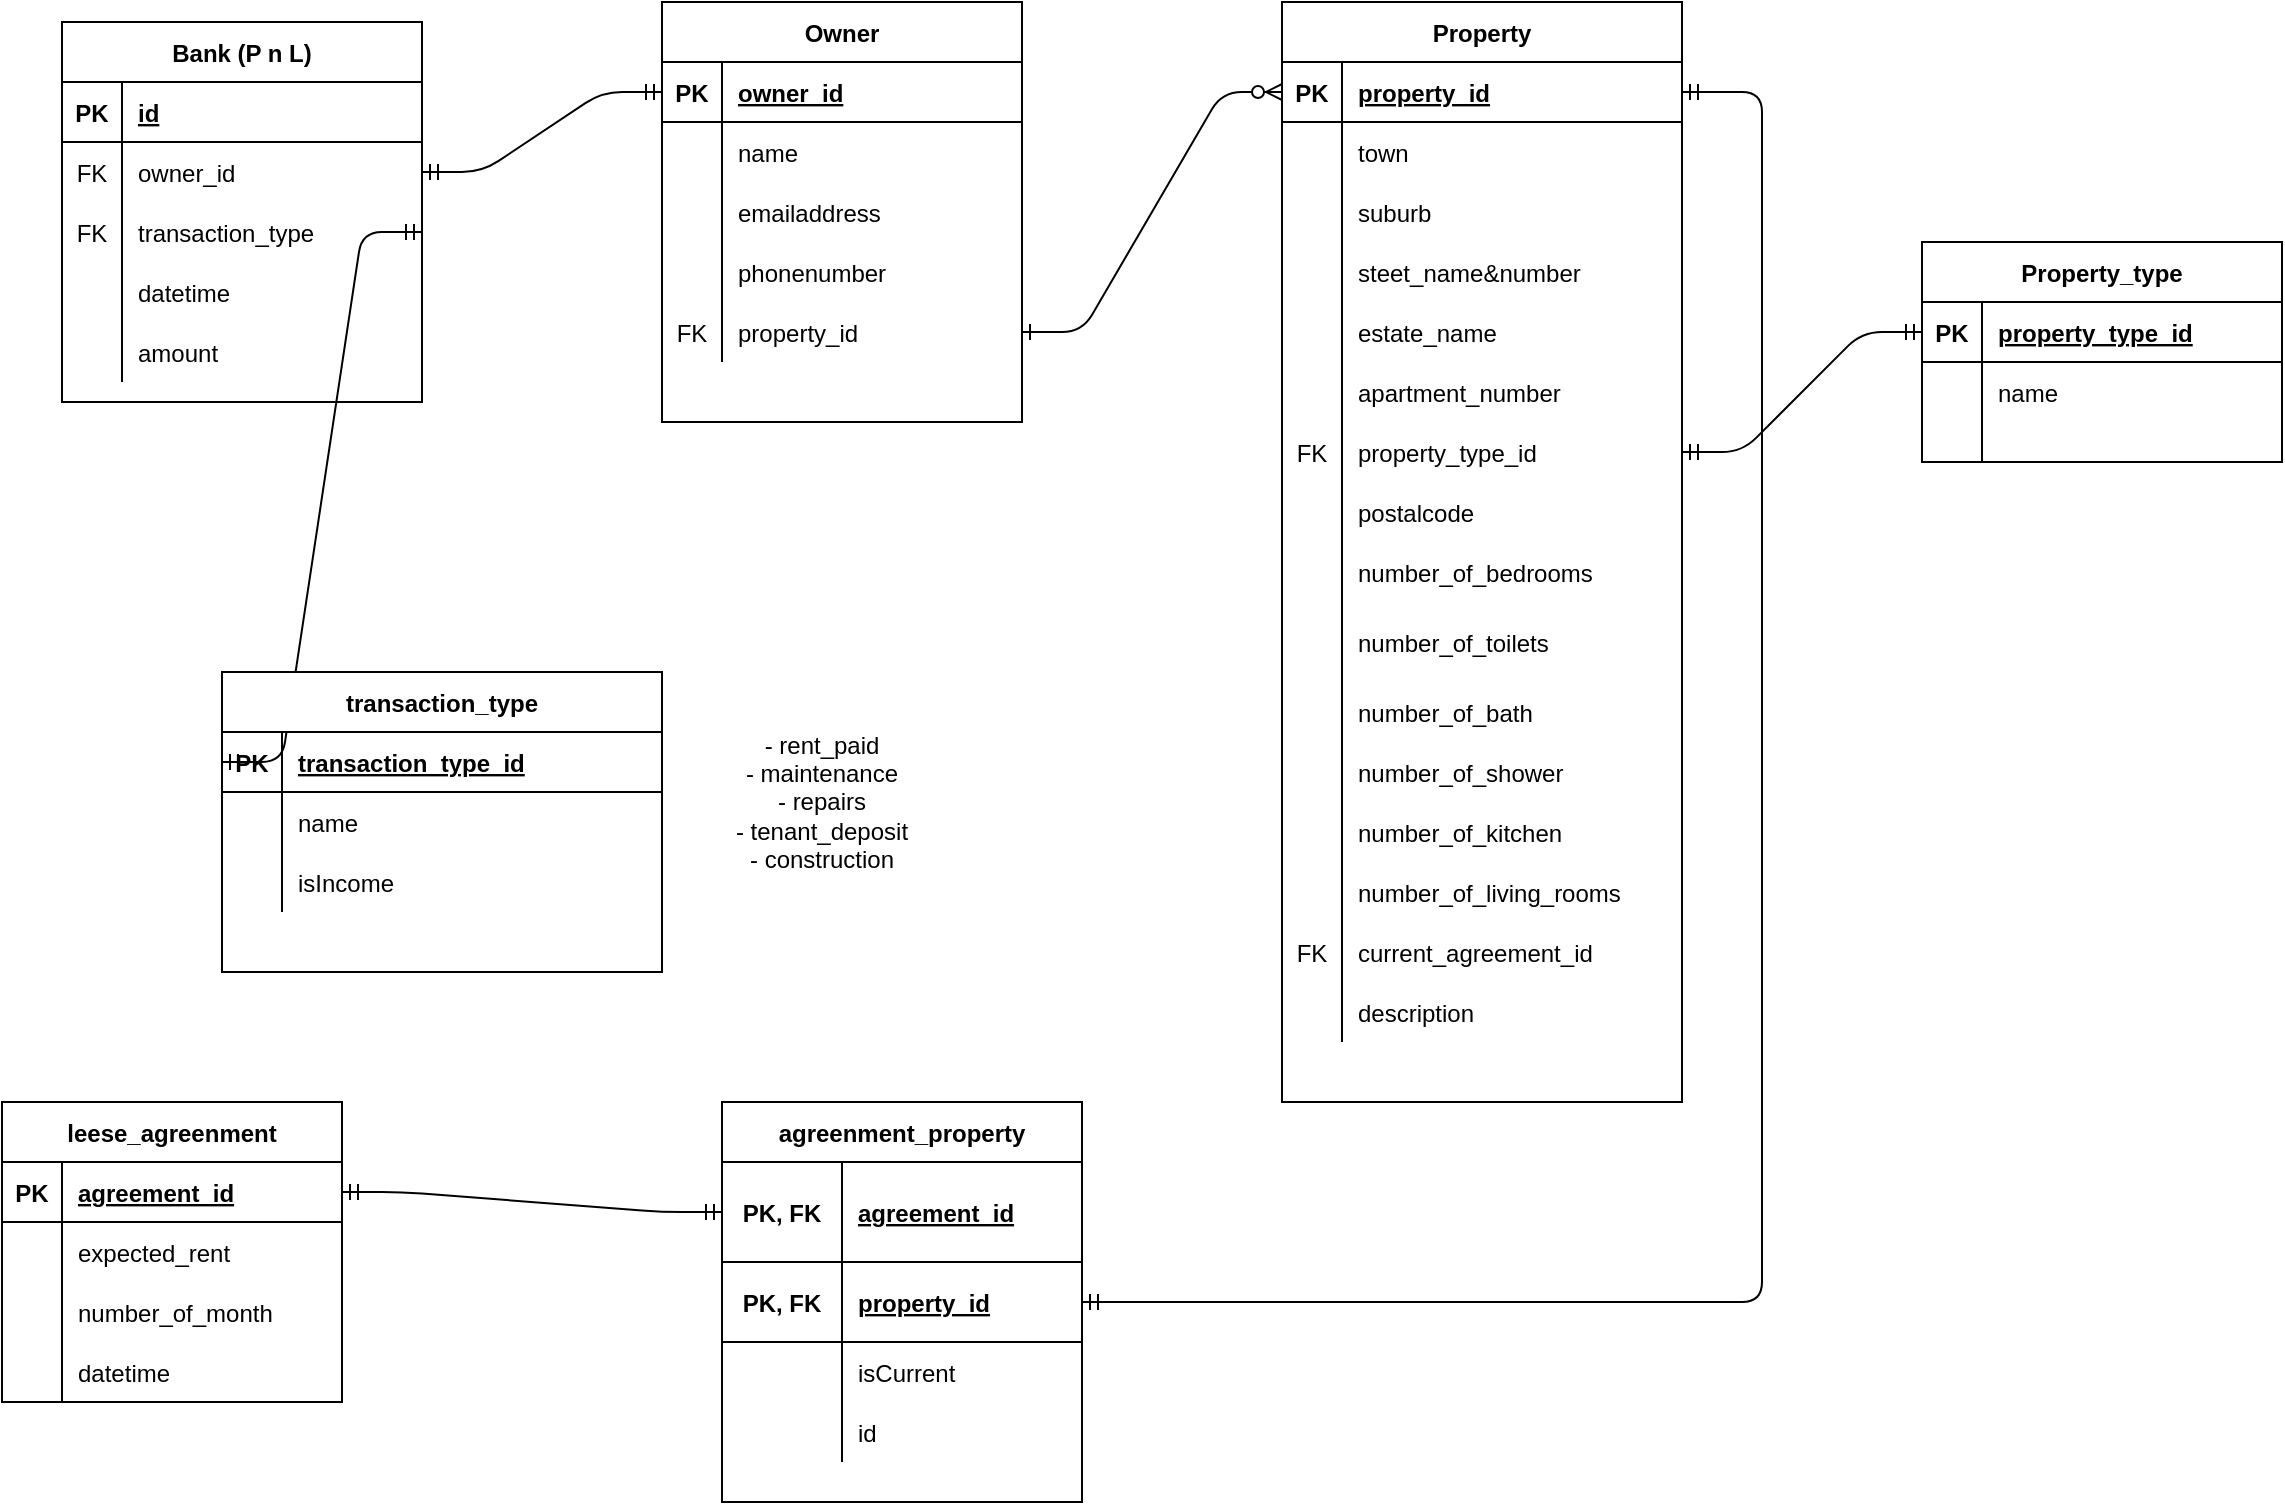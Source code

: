 <mxfile version="13.5.1" type="device" pages="2"><diagram id="R2lEEEUBdFMjLlhIrx00" name="Entity"><mxGraphModel dx="1693" dy="813" grid="1" gridSize="10" guides="1" tooltips="1" connect="1" arrows="1" fold="1" page="1" pageScale="1" pageWidth="850" pageHeight="1100" math="0" shadow="0" extFonts="Permanent Marker^https://fonts.googleapis.com/css?family=Permanent+Marker"><root><mxCell id="0"/><mxCell id="1" parent="0"/><mxCell id="Z3g9V56wnNIxprqq85eg-45" value="" style="edgeStyle=entityRelationEdgeStyle;endArrow=ERzeroToMany;startArrow=ERone;endFill=1;startFill=0;entryX=0;entryY=0.5;entryDx=0;entryDy=0;exitX=1;exitY=0.5;exitDx=0;exitDy=0;" parent="1" source="Z3g9V56wnNIxprqq85eg-24" target="Z3g9V56wnNIxprqq85eg-28" edge="1"><mxGeometry width="100" height="100" relative="1" as="geometry"><mxPoint x="280" y="370" as="sourcePoint"/><mxPoint x="360" y="400" as="targetPoint"/></mxGeometry></mxCell><mxCell id="kfwMFN5Bqg9vEvFRHPby-26" value="" style="edgeStyle=entityRelationEdgeStyle;fontSize=12;html=1;endArrow=ERmandOne;startArrow=ERmandOne;exitX=1;exitY=0.5;exitDx=0;exitDy=0;entryX=0;entryY=0.5;entryDx=0;entryDy=0;" parent="1" source="kfwMFN5Bqg9vEvFRHPby-7" target="kfwMFN5Bqg9vEvFRHPby-14" edge="1"><mxGeometry width="100" height="100" relative="1" as="geometry"><mxPoint x="640" y="390" as="sourcePoint"/><mxPoint x="740" y="290" as="targetPoint"/></mxGeometry></mxCell><mxCell id="C8ZYMzS_YSGIbnSMy5By-42" value="- rent_paid&lt;br&gt;- maintenance&lt;br&gt;- repairs&lt;br&gt;- tenant_deposit&lt;br&gt;- construction" style="text;html=1;strokeColor=none;fillColor=none;align=center;verticalAlign=middle;whiteSpace=wrap;rounded=0;" parent="1" vertex="1"><mxGeometry x="-100" y="480" width="120" height="120" as="geometry"/></mxCell><mxCell id="C8ZYMzS_YSGIbnSMy5By-59" value="" style="edgeStyle=orthogonalEdgeStyle;fontSize=12;html=1;endArrow=ERmandOne;startArrow=ERmandOne;entryX=1;entryY=0.5;entryDx=0;entryDy=0;exitX=1;exitY=0.5;exitDx=0;exitDy=0;" parent="1" source="C8ZYMzS_YSGIbnSMy5By-83" target="Z3g9V56wnNIxprqq85eg-28" edge="1"><mxGeometry width="100" height="100" relative="1" as="geometry"><mxPoint x="170" y="800" as="sourcePoint"/><mxPoint x="340" y="430" as="targetPoint"/><Array as="points"><mxPoint x="430" y="790"/><mxPoint x="430" y="185"/></Array></mxGeometry></mxCell><mxCell id="C8ZYMzS_YSGIbnSMy5By-64" value="" style="edgeStyle=entityRelationEdgeStyle;fontSize=12;html=1;endArrow=ERmandOne;startArrow=ERmandOne;entryX=0;entryY=0.5;entryDx=0;entryDy=0;exitX=1;exitY=0.5;exitDx=0;exitDy=0;" parent="1" source="C8ZYMzS_YSGIbnSMy5By-34" target="C8ZYMzS_YSGIbnSMy5By-2" edge="1"><mxGeometry width="100" height="100" relative="1" as="geometry"><mxPoint x="-280" y="410" as="sourcePoint"/><mxPoint x="60" y="380" as="targetPoint"/></mxGeometry></mxCell><mxCell id="C8ZYMzS_YSGIbnSMy5By-65" value="" style="edgeStyle=entityRelationEdgeStyle;fontSize=12;html=1;endArrow=ERmandOne;startArrow=ERmandOne;entryX=0;entryY=0.5;entryDx=0;entryDy=0;exitX=1;exitY=0.5;exitDx=0;exitDy=0;" parent="1" source="C8ZYMzS_YSGIbnSMy5By-31" target="Z3g9V56wnNIxprqq85eg-2" edge="1"><mxGeometry width="100" height="100" relative="1" as="geometry"><mxPoint x="-270" y="420" as="sourcePoint"/><mxPoint x="70" y="390" as="targetPoint"/></mxGeometry></mxCell><mxCell id="C8ZYMzS_YSGIbnSMy5By-27" value="Bank (P n L)" style="shape=table;startSize=30;container=1;collapsible=1;childLayout=tableLayout;fixedRows=1;rowLines=0;fontStyle=1;align=center;resizeLast=1;" parent="1" vertex="1"><mxGeometry x="-420" y="150" width="180" height="190" as="geometry"/></mxCell><mxCell id="C8ZYMzS_YSGIbnSMy5By-28" value="" style="shape=partialRectangle;collapsible=0;dropTarget=0;pointerEvents=0;fillColor=none;top=0;left=0;bottom=1;right=0;points=[[0,0.5],[1,0.5]];portConstraint=eastwest;" parent="C8ZYMzS_YSGIbnSMy5By-27" vertex="1"><mxGeometry y="30" width="180" height="30" as="geometry"/></mxCell><mxCell id="C8ZYMzS_YSGIbnSMy5By-29" value="PK" style="shape=partialRectangle;connectable=0;fillColor=none;top=0;left=0;bottom=0;right=0;fontStyle=1;overflow=hidden;" parent="C8ZYMzS_YSGIbnSMy5By-28" vertex="1"><mxGeometry width="30" height="30" as="geometry"/></mxCell><mxCell id="C8ZYMzS_YSGIbnSMy5By-30" value="id" style="shape=partialRectangle;connectable=0;fillColor=none;top=0;left=0;bottom=0;right=0;align=left;spacingLeft=6;fontStyle=5;overflow=hidden;" parent="C8ZYMzS_YSGIbnSMy5By-28" vertex="1"><mxGeometry x="30" width="150" height="30" as="geometry"/></mxCell><mxCell id="C8ZYMzS_YSGIbnSMy5By-31" value="" style="shape=partialRectangle;collapsible=0;dropTarget=0;pointerEvents=0;fillColor=none;top=0;left=0;bottom=0;right=0;points=[[0,0.5],[1,0.5]];portConstraint=eastwest;" parent="C8ZYMzS_YSGIbnSMy5By-27" vertex="1"><mxGeometry y="60" width="180" height="30" as="geometry"/></mxCell><mxCell id="C8ZYMzS_YSGIbnSMy5By-32" value="FK" style="shape=partialRectangle;connectable=0;fillColor=none;top=0;left=0;bottom=0;right=0;editable=1;overflow=hidden;" parent="C8ZYMzS_YSGIbnSMy5By-31" vertex="1"><mxGeometry width="30" height="30" as="geometry"/></mxCell><mxCell id="C8ZYMzS_YSGIbnSMy5By-33" value="owner_id" style="shape=partialRectangle;connectable=0;fillColor=none;top=0;left=0;bottom=0;right=0;align=left;spacingLeft=6;overflow=hidden;" parent="C8ZYMzS_YSGIbnSMy5By-31" vertex="1"><mxGeometry x="30" width="150" height="30" as="geometry"/></mxCell><mxCell id="C8ZYMzS_YSGIbnSMy5By-34" value="" style="shape=partialRectangle;collapsible=0;dropTarget=0;pointerEvents=0;fillColor=none;top=0;left=0;bottom=0;right=0;points=[[0,0.5],[1,0.5]];portConstraint=eastwest;" parent="C8ZYMzS_YSGIbnSMy5By-27" vertex="1"><mxGeometry y="90" width="180" height="30" as="geometry"/></mxCell><mxCell id="C8ZYMzS_YSGIbnSMy5By-35" value="FK" style="shape=partialRectangle;connectable=0;fillColor=none;top=0;left=0;bottom=0;right=0;editable=1;overflow=hidden;" parent="C8ZYMzS_YSGIbnSMy5By-34" vertex="1"><mxGeometry width="30" height="30" as="geometry"/></mxCell><mxCell id="C8ZYMzS_YSGIbnSMy5By-36" value="transaction_type" style="shape=partialRectangle;connectable=0;fillColor=none;top=0;left=0;bottom=0;right=0;align=left;spacingLeft=6;overflow=hidden;" parent="C8ZYMzS_YSGIbnSMy5By-34" vertex="1"><mxGeometry x="30" width="150" height="30" as="geometry"/></mxCell><mxCell id="C8ZYMzS_YSGIbnSMy5By-61" value="" style="shape=partialRectangle;collapsible=0;dropTarget=0;pointerEvents=0;fillColor=none;top=0;left=0;bottom=0;right=0;points=[[0,0.5],[1,0.5]];portConstraint=eastwest;" parent="C8ZYMzS_YSGIbnSMy5By-27" vertex="1"><mxGeometry y="120" width="180" height="30" as="geometry"/></mxCell><mxCell id="C8ZYMzS_YSGIbnSMy5By-62" value="" style="shape=partialRectangle;connectable=0;fillColor=none;top=0;left=0;bottom=0;right=0;editable=1;overflow=hidden;" parent="C8ZYMzS_YSGIbnSMy5By-61" vertex="1"><mxGeometry width="30" height="30" as="geometry"/></mxCell><mxCell id="C8ZYMzS_YSGIbnSMy5By-63" value="datetime" style="shape=partialRectangle;connectable=0;fillColor=none;top=0;left=0;bottom=0;right=0;align=left;spacingLeft=6;overflow=hidden;" parent="C8ZYMzS_YSGIbnSMy5By-61" vertex="1"><mxGeometry x="30" width="150" height="30" as="geometry"/></mxCell><mxCell id="C8ZYMzS_YSGIbnSMy5By-37" value="" style="shape=partialRectangle;collapsible=0;dropTarget=0;pointerEvents=0;fillColor=none;top=0;left=0;bottom=0;right=0;points=[[0,0.5],[1,0.5]];portConstraint=eastwest;" parent="C8ZYMzS_YSGIbnSMy5By-27" vertex="1"><mxGeometry y="150" width="180" height="30" as="geometry"/></mxCell><mxCell id="C8ZYMzS_YSGIbnSMy5By-38" value="" style="shape=partialRectangle;connectable=0;fillColor=none;top=0;left=0;bottom=0;right=0;editable=1;overflow=hidden;" parent="C8ZYMzS_YSGIbnSMy5By-37" vertex="1"><mxGeometry width="30" height="30" as="geometry"/></mxCell><mxCell id="C8ZYMzS_YSGIbnSMy5By-39" value="amount" style="shape=partialRectangle;connectable=0;fillColor=none;top=0;left=0;bottom=0;right=0;align=left;spacingLeft=6;overflow=hidden;" parent="C8ZYMzS_YSGIbnSMy5By-37" vertex="1"><mxGeometry x="30" width="150" height="30" as="geometry"/></mxCell><mxCell id="C8ZYMzS_YSGIbnSMy5By-1" value="transaction_type" style="shape=table;startSize=30;container=1;collapsible=1;childLayout=tableLayout;fixedRows=1;rowLines=0;fontStyle=1;align=center;resizeLast=1;" parent="1" vertex="1"><mxGeometry x="-340" y="475" width="220" height="150" as="geometry"/></mxCell><mxCell id="C8ZYMzS_YSGIbnSMy5By-2" value="" style="shape=partialRectangle;collapsible=0;dropTarget=0;pointerEvents=0;fillColor=none;top=0;left=0;bottom=1;right=0;points=[[0,0.5],[1,0.5]];portConstraint=eastwest;" parent="C8ZYMzS_YSGIbnSMy5By-1" vertex="1"><mxGeometry y="30" width="220" height="30" as="geometry"/></mxCell><mxCell id="C8ZYMzS_YSGIbnSMy5By-3" value="PK" style="shape=partialRectangle;connectable=0;fillColor=none;top=0;left=0;bottom=0;right=0;fontStyle=1;overflow=hidden;" parent="C8ZYMzS_YSGIbnSMy5By-2" vertex="1"><mxGeometry width="30" height="30" as="geometry"/></mxCell><mxCell id="C8ZYMzS_YSGIbnSMy5By-4" value="transaction_type_id" style="shape=partialRectangle;connectable=0;fillColor=none;top=0;left=0;bottom=0;right=0;align=left;spacingLeft=6;fontStyle=5;overflow=hidden;" parent="C8ZYMzS_YSGIbnSMy5By-2" vertex="1"><mxGeometry x="30" width="190" height="30" as="geometry"/></mxCell><mxCell id="C8ZYMzS_YSGIbnSMy5By-5" value="" style="shape=partialRectangle;collapsible=0;dropTarget=0;pointerEvents=0;fillColor=none;top=0;left=0;bottom=0;right=0;points=[[0,0.5],[1,0.5]];portConstraint=eastwest;" parent="C8ZYMzS_YSGIbnSMy5By-1" vertex="1"><mxGeometry y="60" width="220" height="30" as="geometry"/></mxCell><mxCell id="C8ZYMzS_YSGIbnSMy5By-6" value="" style="shape=partialRectangle;connectable=0;fillColor=none;top=0;left=0;bottom=0;right=0;editable=1;overflow=hidden;" parent="C8ZYMzS_YSGIbnSMy5By-5" vertex="1"><mxGeometry width="30" height="30" as="geometry"/></mxCell><mxCell id="C8ZYMzS_YSGIbnSMy5By-7" value="name" style="shape=partialRectangle;connectable=0;fillColor=none;top=0;left=0;bottom=0;right=0;align=left;spacingLeft=6;overflow=hidden;" parent="C8ZYMzS_YSGIbnSMy5By-5" vertex="1"><mxGeometry x="30" width="190" height="30" as="geometry"/></mxCell><mxCell id="C8ZYMzS_YSGIbnSMy5By-8" value="" style="shape=partialRectangle;collapsible=0;dropTarget=0;pointerEvents=0;fillColor=none;top=0;left=0;bottom=0;right=0;points=[[0,0.5],[1,0.5]];portConstraint=eastwest;" parent="C8ZYMzS_YSGIbnSMy5By-1" vertex="1"><mxGeometry y="90" width="220" height="30" as="geometry"/></mxCell><mxCell id="C8ZYMzS_YSGIbnSMy5By-9" value="" style="shape=partialRectangle;connectable=0;fillColor=none;top=0;left=0;bottom=0;right=0;editable=1;overflow=hidden;" parent="C8ZYMzS_YSGIbnSMy5By-8" vertex="1"><mxGeometry width="30" height="30" as="geometry"/></mxCell><mxCell id="C8ZYMzS_YSGIbnSMy5By-10" value="isIncome" style="shape=partialRectangle;connectable=0;fillColor=none;top=0;left=0;bottom=0;right=0;align=left;spacingLeft=6;overflow=hidden;" parent="C8ZYMzS_YSGIbnSMy5By-8" vertex="1"><mxGeometry x="30" width="190" height="30" as="geometry"/></mxCell><mxCell id="Z3g9V56wnNIxprqq85eg-1" value="Owner" style="shape=table;startSize=30;container=1;collapsible=1;childLayout=tableLayout;fixedRows=1;rowLines=0;fontStyle=1;align=center;resizeLast=1;" parent="1" vertex="1"><mxGeometry x="-120" y="140" width="180" height="210" as="geometry"/></mxCell><mxCell id="Z3g9V56wnNIxprqq85eg-2" value="" style="shape=partialRectangle;collapsible=0;dropTarget=0;pointerEvents=0;fillColor=none;top=0;left=0;bottom=1;right=0;points=[[0,0.5],[1,0.5]];portConstraint=eastwest;" parent="Z3g9V56wnNIxprqq85eg-1" vertex="1"><mxGeometry y="30" width="180" height="30" as="geometry"/></mxCell><mxCell id="Z3g9V56wnNIxprqq85eg-3" value="PK" style="shape=partialRectangle;connectable=0;fillColor=none;top=0;left=0;bottom=0;right=0;fontStyle=1;overflow=hidden;" parent="Z3g9V56wnNIxprqq85eg-2" vertex="1"><mxGeometry width="30" height="30" as="geometry"/></mxCell><mxCell id="Z3g9V56wnNIxprqq85eg-4" value="owner_id" style="shape=partialRectangle;connectable=0;fillColor=none;top=0;left=0;bottom=0;right=0;align=left;spacingLeft=6;fontStyle=5;overflow=hidden;" parent="Z3g9V56wnNIxprqq85eg-2" vertex="1"><mxGeometry x="30" width="150" height="30" as="geometry"/></mxCell><mxCell id="Z3g9V56wnNIxprqq85eg-5" value="" style="shape=partialRectangle;collapsible=0;dropTarget=0;pointerEvents=0;fillColor=none;top=0;left=0;bottom=0;right=0;points=[[0,0.5],[1,0.5]];portConstraint=eastwest;" parent="Z3g9V56wnNIxprqq85eg-1" vertex="1"><mxGeometry y="60" width="180" height="30" as="geometry"/></mxCell><mxCell id="Z3g9V56wnNIxprqq85eg-6" value="" style="shape=partialRectangle;connectable=0;fillColor=none;top=0;left=0;bottom=0;right=0;editable=1;overflow=hidden;" parent="Z3g9V56wnNIxprqq85eg-5" vertex="1"><mxGeometry width="30" height="30" as="geometry"/></mxCell><mxCell id="Z3g9V56wnNIxprqq85eg-7" value="name" style="shape=partialRectangle;connectable=0;fillColor=none;top=0;left=0;bottom=0;right=0;align=left;spacingLeft=6;overflow=hidden;" parent="Z3g9V56wnNIxprqq85eg-5" vertex="1"><mxGeometry x="30" width="150" height="30" as="geometry"/></mxCell><mxCell id="Z3g9V56wnNIxprqq85eg-8" value="" style="shape=partialRectangle;collapsible=0;dropTarget=0;pointerEvents=0;fillColor=none;top=0;left=0;bottom=0;right=0;points=[[0,0.5],[1,0.5]];portConstraint=eastwest;" parent="Z3g9V56wnNIxprqq85eg-1" vertex="1"><mxGeometry y="90" width="180" height="30" as="geometry"/></mxCell><mxCell id="Z3g9V56wnNIxprqq85eg-9" value="" style="shape=partialRectangle;connectable=0;fillColor=none;top=0;left=0;bottom=0;right=0;editable=1;overflow=hidden;" parent="Z3g9V56wnNIxprqq85eg-8" vertex="1"><mxGeometry width="30" height="30" as="geometry"/></mxCell><mxCell id="Z3g9V56wnNIxprqq85eg-10" value="emailaddress" style="shape=partialRectangle;connectable=0;fillColor=none;top=0;left=0;bottom=0;right=0;align=left;spacingLeft=6;overflow=hidden;" parent="Z3g9V56wnNIxprqq85eg-8" vertex="1"><mxGeometry x="30" width="150" height="30" as="geometry"/></mxCell><mxCell id="Z3g9V56wnNIxprqq85eg-11" value="" style="shape=partialRectangle;collapsible=0;dropTarget=0;pointerEvents=0;fillColor=none;top=0;left=0;bottom=0;right=0;points=[[0,0.5],[1,0.5]];portConstraint=eastwest;" parent="Z3g9V56wnNIxprqq85eg-1" vertex="1"><mxGeometry y="120" width="180" height="30" as="geometry"/></mxCell><mxCell id="Z3g9V56wnNIxprqq85eg-12" value="" style="shape=partialRectangle;connectable=0;fillColor=none;top=0;left=0;bottom=0;right=0;editable=1;overflow=hidden;" parent="Z3g9V56wnNIxprqq85eg-11" vertex="1"><mxGeometry width="30" height="30" as="geometry"/></mxCell><mxCell id="Z3g9V56wnNIxprqq85eg-13" value="phonenumber" style="shape=partialRectangle;connectable=0;fillColor=none;top=0;left=0;bottom=0;right=0;align=left;spacingLeft=6;overflow=hidden;" parent="Z3g9V56wnNIxprqq85eg-11" vertex="1"><mxGeometry x="30" width="150" height="30" as="geometry"/></mxCell><mxCell id="Z3g9V56wnNIxprqq85eg-24" value="" style="shape=partialRectangle;collapsible=0;dropTarget=0;pointerEvents=0;fillColor=none;top=0;left=0;bottom=0;right=0;points=[[0,0.5],[1,0.5]];portConstraint=eastwest;" parent="Z3g9V56wnNIxprqq85eg-1" vertex="1"><mxGeometry y="150" width="180" height="30" as="geometry"/></mxCell><mxCell id="Z3g9V56wnNIxprqq85eg-25" value="FK" style="shape=partialRectangle;connectable=0;fillColor=none;top=0;left=0;bottom=0;right=0;fontStyle=0;overflow=hidden;" parent="Z3g9V56wnNIxprqq85eg-24" vertex="1"><mxGeometry width="30" height="30" as="geometry"/></mxCell><mxCell id="Z3g9V56wnNIxprqq85eg-26" value="property_id" style="shape=partialRectangle;connectable=0;fillColor=none;top=0;left=0;bottom=0;right=0;align=left;spacingLeft=6;fontStyle=0;overflow=hidden;" parent="Z3g9V56wnNIxprqq85eg-24" vertex="1"><mxGeometry x="30" width="150" height="30" as="geometry"/></mxCell><mxCell id="Z3g9V56wnNIxprqq85eg-27" value="Property" style="shape=table;startSize=30;container=1;collapsible=1;childLayout=tableLayout;fixedRows=1;rowLines=0;fontStyle=1;align=center;resizeLast=1;" parent="1" vertex="1"><mxGeometry x="190" y="140" width="200" height="550" as="geometry"/></mxCell><mxCell id="Z3g9V56wnNIxprqq85eg-28" value="" style="shape=partialRectangle;collapsible=0;dropTarget=0;pointerEvents=0;fillColor=none;top=0;left=0;bottom=1;right=0;points=[[0,0.5],[1,0.5]];portConstraint=eastwest;" parent="Z3g9V56wnNIxprqq85eg-27" vertex="1"><mxGeometry y="30" width="200" height="30" as="geometry"/></mxCell><mxCell id="Z3g9V56wnNIxprqq85eg-29" value="PK" style="shape=partialRectangle;connectable=0;fillColor=none;top=0;left=0;bottom=0;right=0;fontStyle=1;overflow=hidden;" parent="Z3g9V56wnNIxprqq85eg-28" vertex="1"><mxGeometry width="30" height="30" as="geometry"/></mxCell><mxCell id="Z3g9V56wnNIxprqq85eg-30" value="property_id" style="shape=partialRectangle;connectable=0;fillColor=none;top=0;left=0;bottom=0;right=0;align=left;spacingLeft=6;fontStyle=5;overflow=hidden;" parent="Z3g9V56wnNIxprqq85eg-28" vertex="1"><mxGeometry x="30" width="170" height="30" as="geometry"/></mxCell><mxCell id="Z3g9V56wnNIxprqq85eg-31" value="" style="shape=partialRectangle;collapsible=0;dropTarget=0;pointerEvents=0;fillColor=none;top=0;left=0;bottom=0;right=0;points=[[0,0.5],[1,0.5]];portConstraint=eastwest;" parent="Z3g9V56wnNIxprqq85eg-27" vertex="1"><mxGeometry y="60" width="200" height="30" as="geometry"/></mxCell><mxCell id="Z3g9V56wnNIxprqq85eg-32" value="" style="shape=partialRectangle;connectable=0;fillColor=none;top=0;left=0;bottom=0;right=0;editable=1;overflow=hidden;" parent="Z3g9V56wnNIxprqq85eg-31" vertex="1"><mxGeometry width="30" height="30" as="geometry"/></mxCell><mxCell id="Z3g9V56wnNIxprqq85eg-33" value="town" style="shape=partialRectangle;connectable=0;fillColor=none;top=0;left=0;bottom=0;right=0;align=left;spacingLeft=6;overflow=hidden;" parent="Z3g9V56wnNIxprqq85eg-31" vertex="1"><mxGeometry x="30" width="170" height="30" as="geometry"/></mxCell><mxCell id="Z3g9V56wnNIxprqq85eg-34" value="" style="shape=partialRectangle;collapsible=0;dropTarget=0;pointerEvents=0;fillColor=none;top=0;left=0;bottom=0;right=0;points=[[0,0.5],[1,0.5]];portConstraint=eastwest;" parent="Z3g9V56wnNIxprqq85eg-27" vertex="1"><mxGeometry y="90" width="200" height="30" as="geometry"/></mxCell><mxCell id="Z3g9V56wnNIxprqq85eg-35" value="" style="shape=partialRectangle;connectable=0;fillColor=none;top=0;left=0;bottom=0;right=0;editable=1;overflow=hidden;" parent="Z3g9V56wnNIxprqq85eg-34" vertex="1"><mxGeometry width="30" height="30" as="geometry"/></mxCell><mxCell id="Z3g9V56wnNIxprqq85eg-36" value="suburb" style="shape=partialRectangle;connectable=0;fillColor=none;top=0;left=0;bottom=0;right=0;align=left;spacingLeft=6;overflow=hidden;" parent="Z3g9V56wnNIxprqq85eg-34" vertex="1"><mxGeometry x="30" width="170" height="30" as="geometry"/></mxCell><mxCell id="Z3g9V56wnNIxprqq85eg-37" value="" style="shape=partialRectangle;collapsible=0;dropTarget=0;pointerEvents=0;fillColor=none;top=0;left=0;bottom=0;right=0;points=[[0,0.5],[1,0.5]];portConstraint=eastwest;" parent="Z3g9V56wnNIxprqq85eg-27" vertex="1"><mxGeometry y="120" width="200" height="30" as="geometry"/></mxCell><mxCell id="Z3g9V56wnNIxprqq85eg-38" value="" style="shape=partialRectangle;connectable=0;fillColor=none;top=0;left=0;bottom=0;right=0;editable=1;overflow=hidden;" parent="Z3g9V56wnNIxprqq85eg-37" vertex="1"><mxGeometry width="30" height="30" as="geometry"/></mxCell><mxCell id="Z3g9V56wnNIxprqq85eg-39" value="steet_name&amp;number" style="shape=partialRectangle;connectable=0;fillColor=none;top=0;left=0;bottom=0;right=0;align=left;spacingLeft=6;overflow=hidden;" parent="Z3g9V56wnNIxprqq85eg-37" vertex="1"><mxGeometry x="30" width="170" height="30" as="geometry"/></mxCell><mxCell id="kfwMFN5Bqg9vEvFRHPby-1" value="" style="shape=partialRectangle;collapsible=0;dropTarget=0;pointerEvents=0;fillColor=none;top=0;left=0;bottom=0;right=0;points=[[0,0.5],[1,0.5]];portConstraint=eastwest;" parent="Z3g9V56wnNIxprqq85eg-27" vertex="1"><mxGeometry y="150" width="200" height="30" as="geometry"/></mxCell><mxCell id="kfwMFN5Bqg9vEvFRHPby-2" value="" style="shape=partialRectangle;connectable=0;fillColor=none;top=0;left=0;bottom=0;right=0;editable=1;overflow=hidden;" parent="kfwMFN5Bqg9vEvFRHPby-1" vertex="1"><mxGeometry width="30" height="30" as="geometry"/></mxCell><mxCell id="kfwMFN5Bqg9vEvFRHPby-3" value="estate_name" style="shape=partialRectangle;connectable=0;fillColor=none;top=0;left=0;bottom=0;right=0;align=left;spacingLeft=6;overflow=hidden;" parent="kfwMFN5Bqg9vEvFRHPby-1" vertex="1"><mxGeometry x="30" width="170" height="30" as="geometry"/></mxCell><mxCell id="kfwMFN5Bqg9vEvFRHPby-4" value="" style="shape=partialRectangle;collapsible=0;dropTarget=0;pointerEvents=0;fillColor=none;top=0;left=0;bottom=0;right=0;points=[[0,0.5],[1,0.5]];portConstraint=eastwest;" parent="Z3g9V56wnNIxprqq85eg-27" vertex="1"><mxGeometry y="180" width="200" height="30" as="geometry"/></mxCell><mxCell id="kfwMFN5Bqg9vEvFRHPby-5" value="" style="shape=partialRectangle;connectable=0;fillColor=none;top=0;left=0;bottom=0;right=0;editable=1;overflow=hidden;" parent="kfwMFN5Bqg9vEvFRHPby-4" vertex="1"><mxGeometry width="30" height="30" as="geometry"/></mxCell><mxCell id="kfwMFN5Bqg9vEvFRHPby-6" value="apartment_number" style="shape=partialRectangle;connectable=0;fillColor=none;top=0;left=0;bottom=0;right=0;align=left;spacingLeft=6;overflow=hidden;" parent="kfwMFN5Bqg9vEvFRHPby-4" vertex="1"><mxGeometry x="30" width="170" height="30" as="geometry"/></mxCell><mxCell id="kfwMFN5Bqg9vEvFRHPby-7" value="" style="shape=partialRectangle;collapsible=0;dropTarget=0;pointerEvents=0;fillColor=none;top=0;left=0;bottom=0;right=0;points=[[0,0.5],[1,0.5]];portConstraint=eastwest;" parent="Z3g9V56wnNIxprqq85eg-27" vertex="1"><mxGeometry y="210" width="200" height="30" as="geometry"/></mxCell><mxCell id="kfwMFN5Bqg9vEvFRHPby-8" value="FK" style="shape=partialRectangle;connectable=0;fillColor=none;top=0;left=0;bottom=0;right=0;editable=1;overflow=hidden;" parent="kfwMFN5Bqg9vEvFRHPby-7" vertex="1"><mxGeometry width="30" height="30" as="geometry"/></mxCell><mxCell id="kfwMFN5Bqg9vEvFRHPby-9" value="property_type_id" style="shape=partialRectangle;connectable=0;fillColor=none;top=0;left=0;bottom=0;right=0;align=left;spacingLeft=6;overflow=hidden;" parent="kfwMFN5Bqg9vEvFRHPby-7" vertex="1"><mxGeometry x="30" width="170" height="30" as="geometry"/></mxCell><mxCell id="kfwMFN5Bqg9vEvFRHPby-10" value="" style="shape=partialRectangle;collapsible=0;dropTarget=0;pointerEvents=0;fillColor=none;top=0;left=0;bottom=0;right=0;points=[[0,0.5],[1,0.5]];portConstraint=eastwest;" parent="Z3g9V56wnNIxprqq85eg-27" vertex="1"><mxGeometry y="240" width="200" height="30" as="geometry"/></mxCell><mxCell id="kfwMFN5Bqg9vEvFRHPby-11" value="" style="shape=partialRectangle;connectable=0;fillColor=none;top=0;left=0;bottom=0;right=0;editable=1;overflow=hidden;" parent="kfwMFN5Bqg9vEvFRHPby-10" vertex="1"><mxGeometry width="30" height="30" as="geometry"/></mxCell><mxCell id="kfwMFN5Bqg9vEvFRHPby-12" value="postalcode" style="shape=partialRectangle;connectable=0;fillColor=none;top=0;left=0;bottom=0;right=0;align=left;spacingLeft=6;overflow=hidden;" parent="kfwMFN5Bqg9vEvFRHPby-10" vertex="1"><mxGeometry x="30" width="170" height="30" as="geometry"/></mxCell><mxCell id="kfwMFN5Bqg9vEvFRHPby-31" value="" style="shape=partialRectangle;collapsible=0;dropTarget=0;pointerEvents=0;fillColor=none;top=0;left=0;bottom=0;right=0;points=[[0,0.5],[1,0.5]];portConstraint=eastwest;" parent="Z3g9V56wnNIxprqq85eg-27" vertex="1"><mxGeometry y="270" width="200" height="30" as="geometry"/></mxCell><mxCell id="kfwMFN5Bqg9vEvFRHPby-32" value="" style="shape=partialRectangle;connectable=0;fillColor=none;top=0;left=0;bottom=0;right=0;editable=1;overflow=hidden;" parent="kfwMFN5Bqg9vEvFRHPby-31" vertex="1"><mxGeometry width="30" height="30" as="geometry"/></mxCell><mxCell id="kfwMFN5Bqg9vEvFRHPby-33" value="number_of_bedrooms" style="shape=partialRectangle;connectable=0;fillColor=none;top=0;left=0;bottom=0;right=0;align=left;spacingLeft=6;overflow=hidden;" parent="kfwMFN5Bqg9vEvFRHPby-31" vertex="1"><mxGeometry x="30" width="170" height="30" as="geometry"/></mxCell><mxCell id="kfwMFN5Bqg9vEvFRHPby-28" value="" style="shape=partialRectangle;collapsible=0;dropTarget=0;pointerEvents=0;fillColor=none;top=0;left=0;bottom=0;right=0;points=[[0,0.5],[1,0.5]];portConstraint=eastwest;" parent="Z3g9V56wnNIxprqq85eg-27" vertex="1"><mxGeometry y="300" width="200" height="40" as="geometry"/></mxCell><mxCell id="kfwMFN5Bqg9vEvFRHPby-29" value="" style="shape=partialRectangle;connectable=0;fillColor=none;top=0;left=0;bottom=0;right=0;editable=1;overflow=hidden;" parent="kfwMFN5Bqg9vEvFRHPby-28" vertex="1"><mxGeometry width="30" height="40" as="geometry"/></mxCell><mxCell id="kfwMFN5Bqg9vEvFRHPby-30" value="number_of_toilets" style="shape=partialRectangle;connectable=0;fillColor=none;top=0;left=0;bottom=0;right=0;align=left;spacingLeft=6;overflow=hidden;" parent="kfwMFN5Bqg9vEvFRHPby-28" vertex="1"><mxGeometry x="30" width="170" height="40" as="geometry"/></mxCell><mxCell id="kfwMFN5Bqg9vEvFRHPby-34" value="" style="shape=partialRectangle;collapsible=0;dropTarget=0;pointerEvents=0;fillColor=none;top=0;left=0;bottom=0;right=0;points=[[0,0.5],[1,0.5]];portConstraint=eastwest;" parent="Z3g9V56wnNIxprqq85eg-27" vertex="1"><mxGeometry y="340" width="200" height="30" as="geometry"/></mxCell><mxCell id="kfwMFN5Bqg9vEvFRHPby-35" value="" style="shape=partialRectangle;connectable=0;fillColor=none;top=0;left=0;bottom=0;right=0;editable=1;overflow=hidden;" parent="kfwMFN5Bqg9vEvFRHPby-34" vertex="1"><mxGeometry width="30" height="30" as="geometry"/></mxCell><mxCell id="kfwMFN5Bqg9vEvFRHPby-36" value="number_of_bath" style="shape=partialRectangle;connectable=0;fillColor=none;top=0;left=0;bottom=0;right=0;align=left;spacingLeft=6;overflow=hidden;" parent="kfwMFN5Bqg9vEvFRHPby-34" vertex="1"><mxGeometry x="30" width="170" height="30" as="geometry"/></mxCell><mxCell id="kfwMFN5Bqg9vEvFRHPby-40" value="" style="shape=partialRectangle;collapsible=0;dropTarget=0;pointerEvents=0;fillColor=none;top=0;left=0;bottom=0;right=0;points=[[0,0.5],[1,0.5]];portConstraint=eastwest;" parent="Z3g9V56wnNIxprqq85eg-27" vertex="1"><mxGeometry y="370" width="200" height="30" as="geometry"/></mxCell><mxCell id="kfwMFN5Bqg9vEvFRHPby-41" value="" style="shape=partialRectangle;connectable=0;fillColor=none;top=0;left=0;bottom=0;right=0;editable=1;overflow=hidden;" parent="kfwMFN5Bqg9vEvFRHPby-40" vertex="1"><mxGeometry width="30" height="30" as="geometry"/></mxCell><mxCell id="kfwMFN5Bqg9vEvFRHPby-42" value="number_of_shower" style="shape=partialRectangle;connectable=0;fillColor=none;top=0;left=0;bottom=0;right=0;align=left;spacingLeft=6;overflow=hidden;" parent="kfwMFN5Bqg9vEvFRHPby-40" vertex="1"><mxGeometry x="30" width="170" height="30" as="geometry"/></mxCell><mxCell id="kfwMFN5Bqg9vEvFRHPby-43" value="" style="shape=partialRectangle;collapsible=0;dropTarget=0;pointerEvents=0;fillColor=none;top=0;left=0;bottom=0;right=0;points=[[0,0.5],[1,0.5]];portConstraint=eastwest;" parent="Z3g9V56wnNIxprqq85eg-27" vertex="1"><mxGeometry y="400" width="200" height="30" as="geometry"/></mxCell><mxCell id="kfwMFN5Bqg9vEvFRHPby-44" value="" style="shape=partialRectangle;connectable=0;fillColor=none;top=0;left=0;bottom=0;right=0;editable=1;overflow=hidden;" parent="kfwMFN5Bqg9vEvFRHPby-43" vertex="1"><mxGeometry width="30" height="30" as="geometry"/></mxCell><mxCell id="kfwMFN5Bqg9vEvFRHPby-45" value="number_of_kitchen" style="shape=partialRectangle;connectable=0;fillColor=none;top=0;left=0;bottom=0;right=0;align=left;spacingLeft=6;overflow=hidden;" parent="kfwMFN5Bqg9vEvFRHPby-43" vertex="1"><mxGeometry x="30" width="170" height="30" as="geometry"/></mxCell><mxCell id="kfwMFN5Bqg9vEvFRHPby-46" value="" style="shape=partialRectangle;collapsible=0;dropTarget=0;pointerEvents=0;fillColor=none;top=0;left=0;bottom=0;right=0;points=[[0,0.5],[1,0.5]];portConstraint=eastwest;" parent="Z3g9V56wnNIxprqq85eg-27" vertex="1"><mxGeometry y="430" width="200" height="30" as="geometry"/></mxCell><mxCell id="kfwMFN5Bqg9vEvFRHPby-47" value="" style="shape=partialRectangle;connectable=0;fillColor=none;top=0;left=0;bottom=0;right=0;editable=1;overflow=hidden;" parent="kfwMFN5Bqg9vEvFRHPby-46" vertex="1"><mxGeometry width="30" height="30" as="geometry"/></mxCell><mxCell id="kfwMFN5Bqg9vEvFRHPby-48" value="number_of_living_rooms" style="shape=partialRectangle;connectable=0;fillColor=none;top=0;left=0;bottom=0;right=0;align=left;spacingLeft=6;overflow=hidden;" parent="kfwMFN5Bqg9vEvFRHPby-46" vertex="1"><mxGeometry x="30" width="170" height="30" as="geometry"/></mxCell><mxCell id="C8ZYMzS_YSGIbnSMy5By-56" value="" style="shape=partialRectangle;collapsible=0;dropTarget=0;pointerEvents=0;fillColor=none;top=0;left=0;bottom=0;right=0;points=[[0,0.5],[1,0.5]];portConstraint=eastwest;" parent="Z3g9V56wnNIxprqq85eg-27" vertex="1"><mxGeometry y="460" width="200" height="30" as="geometry"/></mxCell><mxCell id="C8ZYMzS_YSGIbnSMy5By-57" value="FK" style="shape=partialRectangle;connectable=0;fillColor=none;top=0;left=0;bottom=0;right=0;editable=1;overflow=hidden;" parent="C8ZYMzS_YSGIbnSMy5By-56" vertex="1"><mxGeometry width="30" height="30" as="geometry"/></mxCell><mxCell id="C8ZYMzS_YSGIbnSMy5By-58" value="current_agreement_id" style="shape=partialRectangle;connectable=0;fillColor=none;top=0;left=0;bottom=0;right=0;align=left;spacingLeft=6;overflow=hidden;" parent="C8ZYMzS_YSGIbnSMy5By-56" vertex="1"><mxGeometry x="30" width="170" height="30" as="geometry"/></mxCell><mxCell id="kfwMFN5Bqg9vEvFRHPby-37" value="" style="shape=partialRectangle;collapsible=0;dropTarget=0;pointerEvents=0;fillColor=none;top=0;left=0;bottom=0;right=0;points=[[0,0.5],[1,0.5]];portConstraint=eastwest;" parent="Z3g9V56wnNIxprqq85eg-27" vertex="1"><mxGeometry y="490" width="200" height="30" as="geometry"/></mxCell><mxCell id="kfwMFN5Bqg9vEvFRHPby-38" value="" style="shape=partialRectangle;connectable=0;fillColor=none;top=0;left=0;bottom=0;right=0;editable=1;overflow=hidden;" parent="kfwMFN5Bqg9vEvFRHPby-37" vertex="1"><mxGeometry width="30" height="30" as="geometry"/></mxCell><mxCell id="kfwMFN5Bqg9vEvFRHPby-39" value="description" style="shape=partialRectangle;connectable=0;fillColor=none;top=0;left=0;bottom=0;right=0;align=left;spacingLeft=6;overflow=hidden;" parent="kfwMFN5Bqg9vEvFRHPby-37" vertex="1"><mxGeometry x="30" width="170" height="30" as="geometry"/></mxCell><mxCell id="kfwMFN5Bqg9vEvFRHPby-13" value="Property_type" style="shape=table;startSize=30;container=1;collapsible=1;childLayout=tableLayout;fixedRows=1;rowLines=0;fontStyle=1;align=center;resizeLast=1;" parent="1" vertex="1"><mxGeometry x="510" y="260" width="180" height="110" as="geometry"/></mxCell><mxCell id="kfwMFN5Bqg9vEvFRHPby-14" value="" style="shape=partialRectangle;collapsible=0;dropTarget=0;pointerEvents=0;fillColor=none;top=0;left=0;bottom=1;right=0;points=[[0,0.5],[1,0.5]];portConstraint=eastwest;" parent="kfwMFN5Bqg9vEvFRHPby-13" vertex="1"><mxGeometry y="30" width="180" height="30" as="geometry"/></mxCell><mxCell id="kfwMFN5Bqg9vEvFRHPby-15" value="PK" style="shape=partialRectangle;connectable=0;fillColor=none;top=0;left=0;bottom=0;right=0;fontStyle=1;overflow=hidden;" parent="kfwMFN5Bqg9vEvFRHPby-14" vertex="1"><mxGeometry width="30" height="30" as="geometry"/></mxCell><mxCell id="kfwMFN5Bqg9vEvFRHPby-16" value="property_type_id" style="shape=partialRectangle;connectable=0;fillColor=none;top=0;left=0;bottom=0;right=0;align=left;spacingLeft=6;fontStyle=5;overflow=hidden;" parent="kfwMFN5Bqg9vEvFRHPby-14" vertex="1"><mxGeometry x="30" width="150" height="30" as="geometry"/></mxCell><mxCell id="kfwMFN5Bqg9vEvFRHPby-17" value="" style="shape=partialRectangle;collapsible=0;dropTarget=0;pointerEvents=0;fillColor=none;top=0;left=0;bottom=0;right=0;points=[[0,0.5],[1,0.5]];portConstraint=eastwest;" parent="kfwMFN5Bqg9vEvFRHPby-13" vertex="1"><mxGeometry y="60" width="180" height="30" as="geometry"/></mxCell><mxCell id="kfwMFN5Bqg9vEvFRHPby-18" value="" style="shape=partialRectangle;connectable=0;fillColor=none;top=0;left=0;bottom=0;right=0;editable=1;overflow=hidden;" parent="kfwMFN5Bqg9vEvFRHPby-17" vertex="1"><mxGeometry width="30" height="30" as="geometry"/></mxCell><mxCell id="kfwMFN5Bqg9vEvFRHPby-19" value="name" style="shape=partialRectangle;connectable=0;fillColor=none;top=0;left=0;bottom=0;right=0;align=left;spacingLeft=6;overflow=hidden;" parent="kfwMFN5Bqg9vEvFRHPby-17" vertex="1"><mxGeometry x="30" width="150" height="30" as="geometry"/></mxCell><mxCell id="kfwMFN5Bqg9vEvFRHPby-23" value="" style="shape=partialRectangle;collapsible=0;dropTarget=0;pointerEvents=0;fillColor=none;top=0;left=0;bottom=0;right=0;points=[[0,0.5],[1,0.5]];portConstraint=eastwest;" parent="kfwMFN5Bqg9vEvFRHPby-13" vertex="1"><mxGeometry y="90" width="180" height="20" as="geometry"/></mxCell><mxCell id="kfwMFN5Bqg9vEvFRHPby-24" value="" style="shape=partialRectangle;connectable=0;fillColor=none;top=0;left=0;bottom=0;right=0;editable=1;overflow=hidden;" parent="kfwMFN5Bqg9vEvFRHPby-23" vertex="1"><mxGeometry width="30" height="20" as="geometry"/></mxCell><mxCell id="kfwMFN5Bqg9vEvFRHPby-25" value="" style="shape=partialRectangle;connectable=0;fillColor=none;top=0;left=0;bottom=0;right=0;align=left;spacingLeft=6;overflow=hidden;" parent="kfwMFN5Bqg9vEvFRHPby-23" vertex="1"><mxGeometry x="30" width="150" height="20" as="geometry"/></mxCell><mxCell id="C8ZYMzS_YSGIbnSMy5By-66" value="agreenment_property" style="shape=table;startSize=30;container=1;collapsible=1;childLayout=tableLayout;fixedRows=1;rowLines=0;fontStyle=1;align=center;resizeLast=1;" parent="1" vertex="1"><mxGeometry x="-90" y="690" width="180" height="200" as="geometry"/></mxCell><mxCell id="C8ZYMzS_YSGIbnSMy5By-88" value="" style="shape=partialRectangle;collapsible=0;dropTarget=0;pointerEvents=0;fillColor=none;top=0;left=0;bottom=1;right=0;points=[[0,0.5],[1,0.5]];portConstraint=eastwest;" parent="C8ZYMzS_YSGIbnSMy5By-66" vertex="1"><mxGeometry y="30" width="180" height="50" as="geometry"/></mxCell><mxCell id="C8ZYMzS_YSGIbnSMy5By-89" value="PK, FK" style="shape=partialRectangle;connectable=0;fillColor=none;top=0;left=0;bottom=0;right=0;fontStyle=1;overflow=hidden;" parent="C8ZYMzS_YSGIbnSMy5By-88" vertex="1"><mxGeometry width="60" height="50" as="geometry"/></mxCell><mxCell id="C8ZYMzS_YSGIbnSMy5By-90" value="agreement_id" style="shape=partialRectangle;connectable=0;fillColor=none;top=0;left=0;bottom=0;right=0;align=left;spacingLeft=6;fontStyle=5;overflow=hidden;" parent="C8ZYMzS_YSGIbnSMy5By-88" vertex="1"><mxGeometry x="60" width="120" height="50" as="geometry"/></mxCell><mxCell id="C8ZYMzS_YSGIbnSMy5By-83" value="" style="shape=partialRectangle;collapsible=0;dropTarget=0;pointerEvents=0;fillColor=none;top=0;left=0;bottom=1;right=0;points=[[0,0.5],[1,0.5]];portConstraint=eastwest;" parent="C8ZYMzS_YSGIbnSMy5By-66" vertex="1"><mxGeometry y="80" width="180" height="40" as="geometry"/></mxCell><mxCell id="C8ZYMzS_YSGIbnSMy5By-84" value="PK, FK" style="shape=partialRectangle;connectable=0;fillColor=none;top=0;left=0;bottom=0;right=0;fontStyle=1;overflow=hidden;" parent="C8ZYMzS_YSGIbnSMy5By-83" vertex="1"><mxGeometry width="60" height="40" as="geometry"/></mxCell><mxCell id="C8ZYMzS_YSGIbnSMy5By-85" value="property_id" style="shape=partialRectangle;connectable=0;fillColor=none;top=0;left=0;bottom=0;right=0;align=left;spacingLeft=6;fontStyle=5;overflow=hidden;" parent="C8ZYMzS_YSGIbnSMy5By-83" vertex="1"><mxGeometry x="60" width="120" height="40" as="geometry"/></mxCell><mxCell id="C8ZYMzS_YSGIbnSMy5By-76" value="" style="shape=partialRectangle;collapsible=0;dropTarget=0;pointerEvents=0;fillColor=none;top=0;left=0;bottom=0;right=0;points=[[0,0.5],[1,0.5]];portConstraint=eastwest;" parent="C8ZYMzS_YSGIbnSMy5By-66" vertex="1"><mxGeometry y="120" width="180" height="30" as="geometry"/></mxCell><mxCell id="C8ZYMzS_YSGIbnSMy5By-77" value="" style="shape=partialRectangle;connectable=0;fillColor=none;top=0;left=0;bottom=0;right=0;editable=1;overflow=hidden;" parent="C8ZYMzS_YSGIbnSMy5By-76" vertex="1"><mxGeometry width="60" height="30" as="geometry"/></mxCell><mxCell id="C8ZYMzS_YSGIbnSMy5By-78" value="isCurrent" style="shape=partialRectangle;connectable=0;fillColor=none;top=0;left=0;bottom=0;right=0;align=left;spacingLeft=6;overflow=hidden;" parent="C8ZYMzS_YSGIbnSMy5By-76" vertex="1"><mxGeometry x="60" width="120" height="30" as="geometry"/></mxCell><mxCell id="C8ZYMzS_YSGIbnSMy5By-92" value="" style="shape=partialRectangle;collapsible=0;dropTarget=0;pointerEvents=0;fillColor=none;top=0;left=0;bottom=0;right=0;points=[[0,0.5],[1,0.5]];portConstraint=eastwest;" parent="C8ZYMzS_YSGIbnSMy5By-66" vertex="1"><mxGeometry y="150" width="180" height="30" as="geometry"/></mxCell><mxCell id="C8ZYMzS_YSGIbnSMy5By-93" value="" style="shape=partialRectangle;connectable=0;fillColor=none;top=0;left=0;bottom=0;right=0;editable=1;overflow=hidden;" parent="C8ZYMzS_YSGIbnSMy5By-92" vertex="1"><mxGeometry width="60" height="30" as="geometry"/></mxCell><mxCell id="C8ZYMzS_YSGIbnSMy5By-94" value="id" style="shape=partialRectangle;connectable=0;fillColor=none;top=0;left=0;bottom=0;right=0;align=left;spacingLeft=6;overflow=hidden;" parent="C8ZYMzS_YSGIbnSMy5By-92" vertex="1"><mxGeometry x="60" width="120" height="30" as="geometry"/></mxCell><mxCell id="C8ZYMzS_YSGIbnSMy5By-43" value="leese_agreenment" style="shape=table;startSize=30;container=1;collapsible=1;childLayout=tableLayout;fixedRows=1;rowLines=0;fontStyle=1;align=center;resizeLast=1;" parent="1" vertex="1"><mxGeometry x="-450" y="690" width="170" height="150" as="geometry"><mxRectangle y="610" width="140" height="20" as="alternateBounds"/></mxGeometry></mxCell><mxCell id="C8ZYMzS_YSGIbnSMy5By-44" value="" style="shape=partialRectangle;collapsible=0;dropTarget=0;pointerEvents=0;fillColor=none;top=0;left=0;bottom=1;right=0;points=[[0,0.5],[1,0.5]];portConstraint=eastwest;" parent="C8ZYMzS_YSGIbnSMy5By-43" vertex="1"><mxGeometry y="30" width="170" height="30" as="geometry"/></mxCell><mxCell id="C8ZYMzS_YSGIbnSMy5By-45" value="PK" style="shape=partialRectangle;connectable=0;fillColor=none;top=0;left=0;bottom=0;right=0;fontStyle=1;overflow=hidden;" parent="C8ZYMzS_YSGIbnSMy5By-44" vertex="1"><mxGeometry width="30" height="30" as="geometry"/></mxCell><mxCell id="C8ZYMzS_YSGIbnSMy5By-46" value="agreement_id" style="shape=partialRectangle;connectable=0;fillColor=none;top=0;left=0;bottom=0;right=0;align=left;spacingLeft=6;fontStyle=5;overflow=hidden;" parent="C8ZYMzS_YSGIbnSMy5By-44" vertex="1"><mxGeometry x="30" width="140" height="30" as="geometry"/></mxCell><mxCell id="C8ZYMzS_YSGIbnSMy5By-47" value="" style="shape=partialRectangle;collapsible=0;dropTarget=0;pointerEvents=0;fillColor=none;top=0;left=0;bottom=0;right=0;points=[[0,0.5],[1,0.5]];portConstraint=eastwest;" parent="C8ZYMzS_YSGIbnSMy5By-43" vertex="1"><mxGeometry y="60" width="170" height="30" as="geometry"/></mxCell><mxCell id="C8ZYMzS_YSGIbnSMy5By-48" value="" style="shape=partialRectangle;connectable=0;fillColor=none;top=0;left=0;bottom=0;right=0;editable=1;overflow=hidden;" parent="C8ZYMzS_YSGIbnSMy5By-47" vertex="1"><mxGeometry width="30" height="30" as="geometry"/></mxCell><mxCell id="C8ZYMzS_YSGIbnSMy5By-49" value="expected_rent" style="shape=partialRectangle;connectable=0;fillColor=none;top=0;left=0;bottom=0;right=0;align=left;spacingLeft=6;overflow=hidden;" parent="C8ZYMzS_YSGIbnSMy5By-47" vertex="1"><mxGeometry x="30" width="140" height="30" as="geometry"/></mxCell><mxCell id="C8ZYMzS_YSGIbnSMy5By-50" value="" style="shape=partialRectangle;collapsible=0;dropTarget=0;pointerEvents=0;fillColor=none;top=0;left=0;bottom=0;right=0;points=[[0,0.5],[1,0.5]];portConstraint=eastwest;" parent="C8ZYMzS_YSGIbnSMy5By-43" vertex="1"><mxGeometry y="90" width="170" height="30" as="geometry"/></mxCell><mxCell id="C8ZYMzS_YSGIbnSMy5By-51" value="" style="shape=partialRectangle;connectable=0;fillColor=none;top=0;left=0;bottom=0;right=0;editable=1;overflow=hidden;" parent="C8ZYMzS_YSGIbnSMy5By-50" vertex="1"><mxGeometry width="30" height="30" as="geometry"/></mxCell><mxCell id="C8ZYMzS_YSGIbnSMy5By-52" value="number_of_month" style="shape=partialRectangle;connectable=0;fillColor=none;top=0;left=0;bottom=0;right=0;align=left;spacingLeft=6;overflow=hidden;" parent="C8ZYMzS_YSGIbnSMy5By-50" vertex="1"><mxGeometry x="30" width="140" height="30" as="geometry"/></mxCell><mxCell id="C8ZYMzS_YSGIbnSMy5By-53" value="" style="shape=partialRectangle;collapsible=0;dropTarget=0;pointerEvents=0;fillColor=none;top=0;left=0;bottom=0;right=0;points=[[0,0.5],[1,0.5]];portConstraint=eastwest;" parent="C8ZYMzS_YSGIbnSMy5By-43" vertex="1"><mxGeometry y="120" width="170" height="30" as="geometry"/></mxCell><mxCell id="C8ZYMzS_YSGIbnSMy5By-54" value="" style="shape=partialRectangle;connectable=0;fillColor=none;top=0;left=0;bottom=0;right=0;editable=1;overflow=hidden;" parent="C8ZYMzS_YSGIbnSMy5By-53" vertex="1"><mxGeometry width="30" height="30" as="geometry"/></mxCell><mxCell id="C8ZYMzS_YSGIbnSMy5By-55" value="datetime" style="shape=partialRectangle;connectable=0;fillColor=none;top=0;left=0;bottom=0;right=0;align=left;spacingLeft=6;overflow=hidden;" parent="C8ZYMzS_YSGIbnSMy5By-53" vertex="1"><mxGeometry x="30" width="140" height="30" as="geometry"/></mxCell><mxCell id="C8ZYMzS_YSGIbnSMy5By-86" value="" style="edgeStyle=entityRelationEdgeStyle;fontSize=12;html=1;endArrow=ERmandOne;startArrow=ERmandOne;exitX=1;exitY=0.5;exitDx=0;exitDy=0;entryX=0;entryY=0.5;entryDx=0;entryDy=0;" parent="1" source="C8ZYMzS_YSGIbnSMy5By-44" target="C8ZYMzS_YSGIbnSMy5By-88" edge="1"><mxGeometry width="100" height="100" relative="1" as="geometry"><mxPoint x="-240" y="690" as="sourcePoint"/><mxPoint x="-100" y="750" as="targetPoint"/></mxGeometry></mxCell></root></mxGraphModel></diagram><diagram id="mtlbpGJ56oxZiiM3b1s4" name="Page-2"><mxGraphModel dx="1662" dy="822" grid="1" gridSize="10" guides="1" tooltips="1" connect="1" arrows="1" fold="1" page="1" pageScale="1" pageWidth="850" pageHeight="1100" math="0" shadow="0"><root><mxCell id="TOJRMjo2fBJtP15A0rSq-0"/><mxCell id="TOJRMjo2fBJtP15A0rSq-1" parent="TOJRMjo2fBJtP15A0rSq-0"/><mxCell id="TOJRMjo2fBJtP15A0rSq-2" value="Owner:" style="rounded=1;whiteSpace=wrap;html=1;" vertex="1" parent="TOJRMjo2fBJtP15A0rSq-1"><mxGeometry x="70" y="50" width="130" height="50" as="geometry"/></mxCell><mxCell id="TOJRMjo2fBJtP15A0rSq-3" value="Property:&lt;br&gt;type&lt;br&gt;address&lt;br&gt;blueprint&lt;br&gt;size&lt;br&gt;no. rooms&lt;br&gt;no. toilets&lt;br&gt;shower n bath&lt;br&gt;" style="rounded=1;whiteSpace=wrap;html=1;" vertex="1" parent="TOJRMjo2fBJtP15A0rSq-1"><mxGeometry x="130" y="640" width="120" height="210" as="geometry"/></mxCell><mxCell id="TOJRMjo2fBJtP15A0rSq-4" value="Tenant Lease agreement:&lt;br&gt;amount:&lt;br&gt;no. months:" style="rounded=1;whiteSpace=wrap;html=1;" vertex="1" parent="TOJRMjo2fBJtP15A0rSq-1"><mxGeometry x="300" y="130" width="160" height="120" as="geometry"/></mxCell><mxCell id="TOJRMjo2fBJtP15A0rSq-6" value="Maintenance" style="rounded=1;whiteSpace=wrap;html=1;" vertex="1" parent="TOJRMjo2fBJtP15A0rSq-1"><mxGeometry x="470" y="480" width="120" height="60" as="geometry"/></mxCell><mxCell id="TOJRMjo2fBJtP15A0rSq-7" value="Contruction :&lt;br&gt;&lt;br&gt;- cost&amp;nbsp;" style="rounded=1;whiteSpace=wrap;html=1;" vertex="1" parent="TOJRMjo2fBJtP15A0rSq-1"><mxGeometry x="610" y="370" width="120" height="60" as="geometry"/></mxCell><mxCell id="TOJRMjo2fBJtP15A0rSq-8" value="Accounting/Log:&lt;br&gt;" style="rounded=1;whiteSpace=wrap;html=1;" vertex="1" parent="TOJRMjo2fBJtP15A0rSq-1"><mxGeometry x="340" y="600" width="120" height="60" as="geometry"/></mxCell><mxCell id="TOJRMjo2fBJtP15A0rSq-9" value="Deposit" style="rounded=1;whiteSpace=wrap;html=1;" vertex="1" parent="TOJRMjo2fBJtP15A0rSq-1"><mxGeometry x="530" y="20" width="155" height="60" as="geometry"/></mxCell><mxCell id="TOJRMjo2fBJtP15A0rSq-13" value="Bank" style="rounded=1;whiteSpace=wrap;html=1;" vertex="1" parent="TOJRMjo2fBJtP15A0rSq-1"><mxGeometry x="90" y="330" width="120" height="60" as="geometry"/></mxCell><mxCell id="TOJRMjo2fBJtP15A0rSq-14" value="Documents" style="rounded=1;whiteSpace=wrap;html=1;" vertex="1" parent="TOJRMjo2fBJtP15A0rSq-1"><mxGeometry x="660" y="530" width="120" height="60" as="geometry"/></mxCell></root></mxGraphModel></diagram></mxfile>